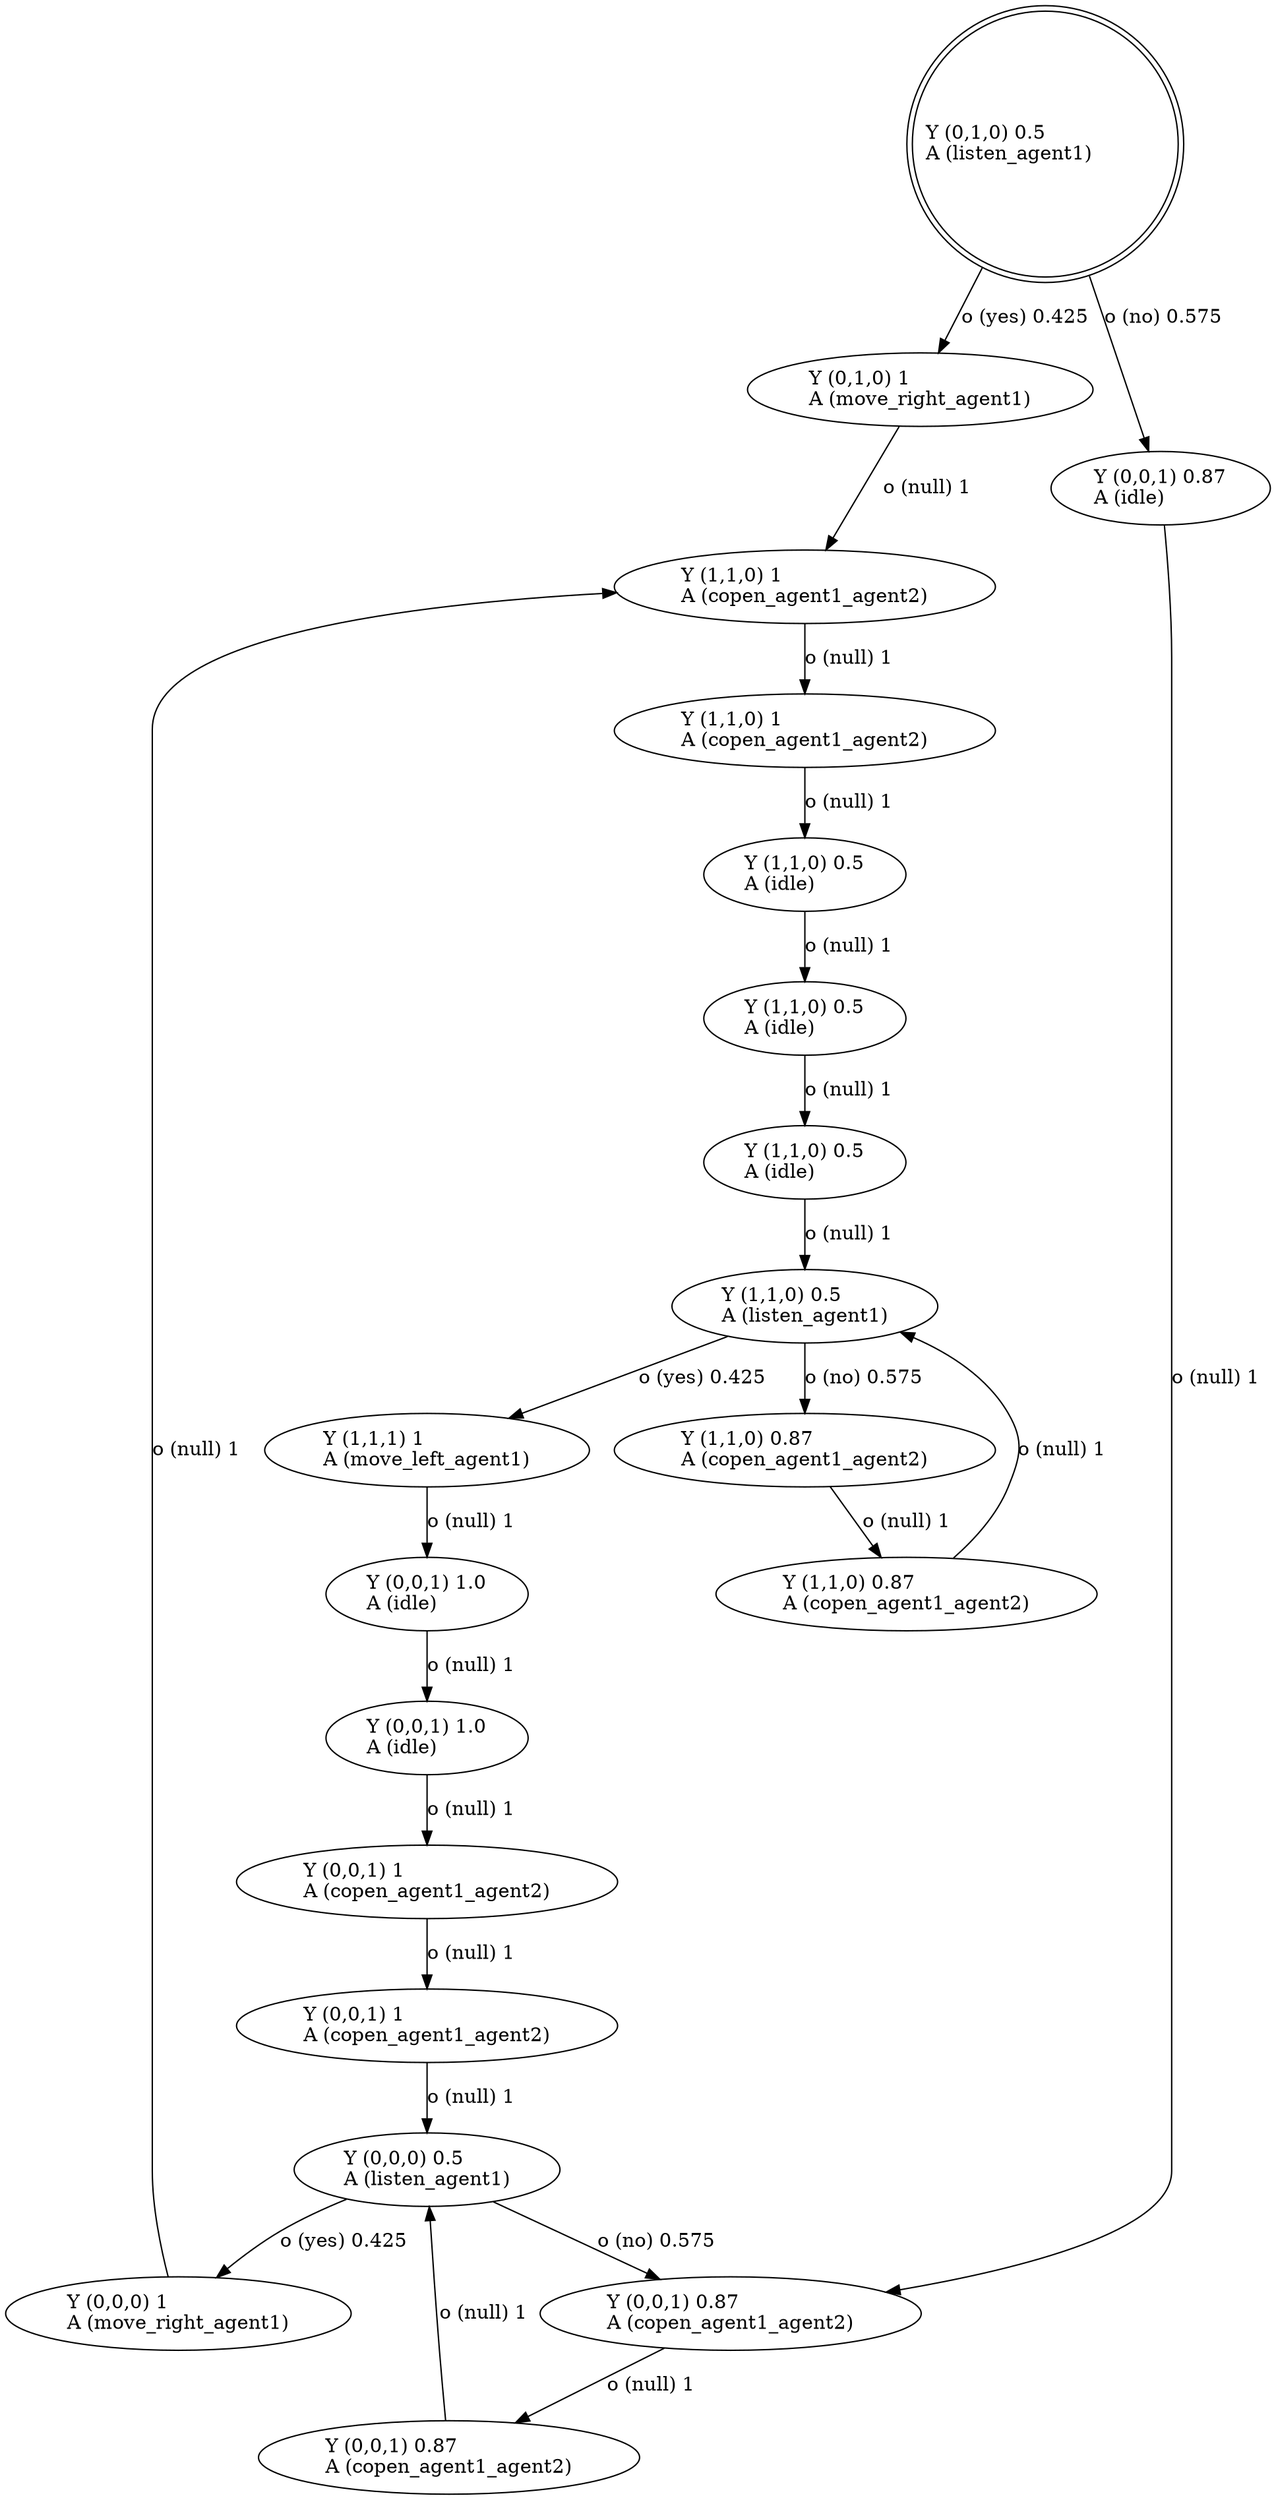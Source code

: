 digraph "G" {
root [label="Y (0,1,0) 0.5\lA (listen_agent1)\l", labeljust="l", shape=doublecircle];
x0row4 [label="Y (0,0,0) 0.5\lA (listen_agent1)\l"];
x0row13 [label="Y (0,0,1) 1\lA (copen_agent1_agent2)\l"];
x0row1 [label="Y (0,1,0) 1\lA (move_right_agent1)\l"];
x0row5 [label="Y (1,1,0) 1\lA (copen_agent1_agent2)\l"];
x0row6 [label="Y (0,0,0) 1\lA (move_right_agent1)\l"];
x0row3 [label="Y (1,1,0) 0.5\lA (listen_agent1)\l"];
x0row8 [label="Y (1,1,1) 1\lA (move_left_agent1)\l"];
x0row14 [label="Y (0,0,1) 0.87\lA (copen_agent1_agent2)\l"];
x0row9 [label="Y (1,1,0) 0.87\lA (copen_agent1_agent2)\l"];
x0row14_noop_0 [label="Y (0,0,1) 0.87\lA (idle)\l"];
x0row3_noop_0 [label="Y (1,1,0) 0.5\lA (idle)\l"];
x0row3_noop_1 [label="Y (1,1,0) 0.5\lA (idle)\l"];
x0row3_noop_2 [label="Y (1,1,0) 0.5\lA (idle)\l"];
x0row13_noop_0 [label="Y (0,0,1) 1.0\lA (idle)\l"];
x0row13_noop_1 [label="Y (0,0,1) 1.0\lA (idle)\l"];
x0row13_repeat_1 [label="Y (0,0,1) 1\lA (copen_agent1_agent2)\l"];
x0row5_repeat_1 [label="Y (1,1,0) 1\lA (copen_agent1_agent2)\l"];
x0row14_repeat_1 [label="Y (0,0,1) 0.87\lA (copen_agent1_agent2)\l"];
x0row9_repeat_1 [label="Y (1,1,0) 0.87\lA (copen_agent1_agent2)\l"];
root -> x0row1  [key=0, label="o (yes) 0.425\l"];
root -> x0row14_noop_0  [key=0, label="o (no) 0.575\l"];
x0row4 -> x0row6  [key=0, label="o (yes) 0.425\l"];
x0row4 -> x0row14  [key=0, label="o (no) 0.575\l"];
x0row13 -> x0row13_repeat_1  [key=0, label="o (null) 1\l"];
x0row1 -> x0row5  [key=0, label="o (null) 1\l"];
x0row5 -> x0row5_repeat_1  [key=0, label="o (null) 1\l"];
x0row6 -> x0row5  [key=0, label="o (null) 1\l"];
x0row3 -> x0row8  [key=0, label="o (yes) 0.425\l"];
x0row3 -> x0row9  [key=0, label="o (no) 0.575\l"];
x0row8 -> x0row13_noop_0  [key=0, label="o (null) 1\l"];
x0row14 -> x0row14_repeat_1  [key=0, label="o (null) 1\l"];
x0row9 -> x0row9_repeat_1  [key=0, label="o (null) 1\l"];
x0row14_noop_0 -> x0row14  [key=0, label="o (null) 1\l"];
x0row3_noop_0 -> x0row3_noop_1  [key=0, label="o (null) 1\l"];
x0row3_noop_1 -> x0row3_noop_2  [key=0, label="o (null) 1\l"];
x0row3_noop_2 -> x0row3  [key=0, label="o (null) 1\l"];
x0row13_noop_0 -> x0row13_noop_1  [key=0, label="o (null) 1\l"];
x0row13_noop_1 -> x0row13  [key=0, label="o (null) 1\l"];
x0row13_repeat_1 -> x0row4  [key=0, label="o (null) 1\l"];
x0row5_repeat_1 -> x0row3_noop_0  [key=0, label="o (null) 1\l"];
x0row14_repeat_1 -> x0row4  [key=0, label="o (null) 1\l"];
x0row9_repeat_1 -> x0row3  [key=0, label="o (null) 1\l"];
}
